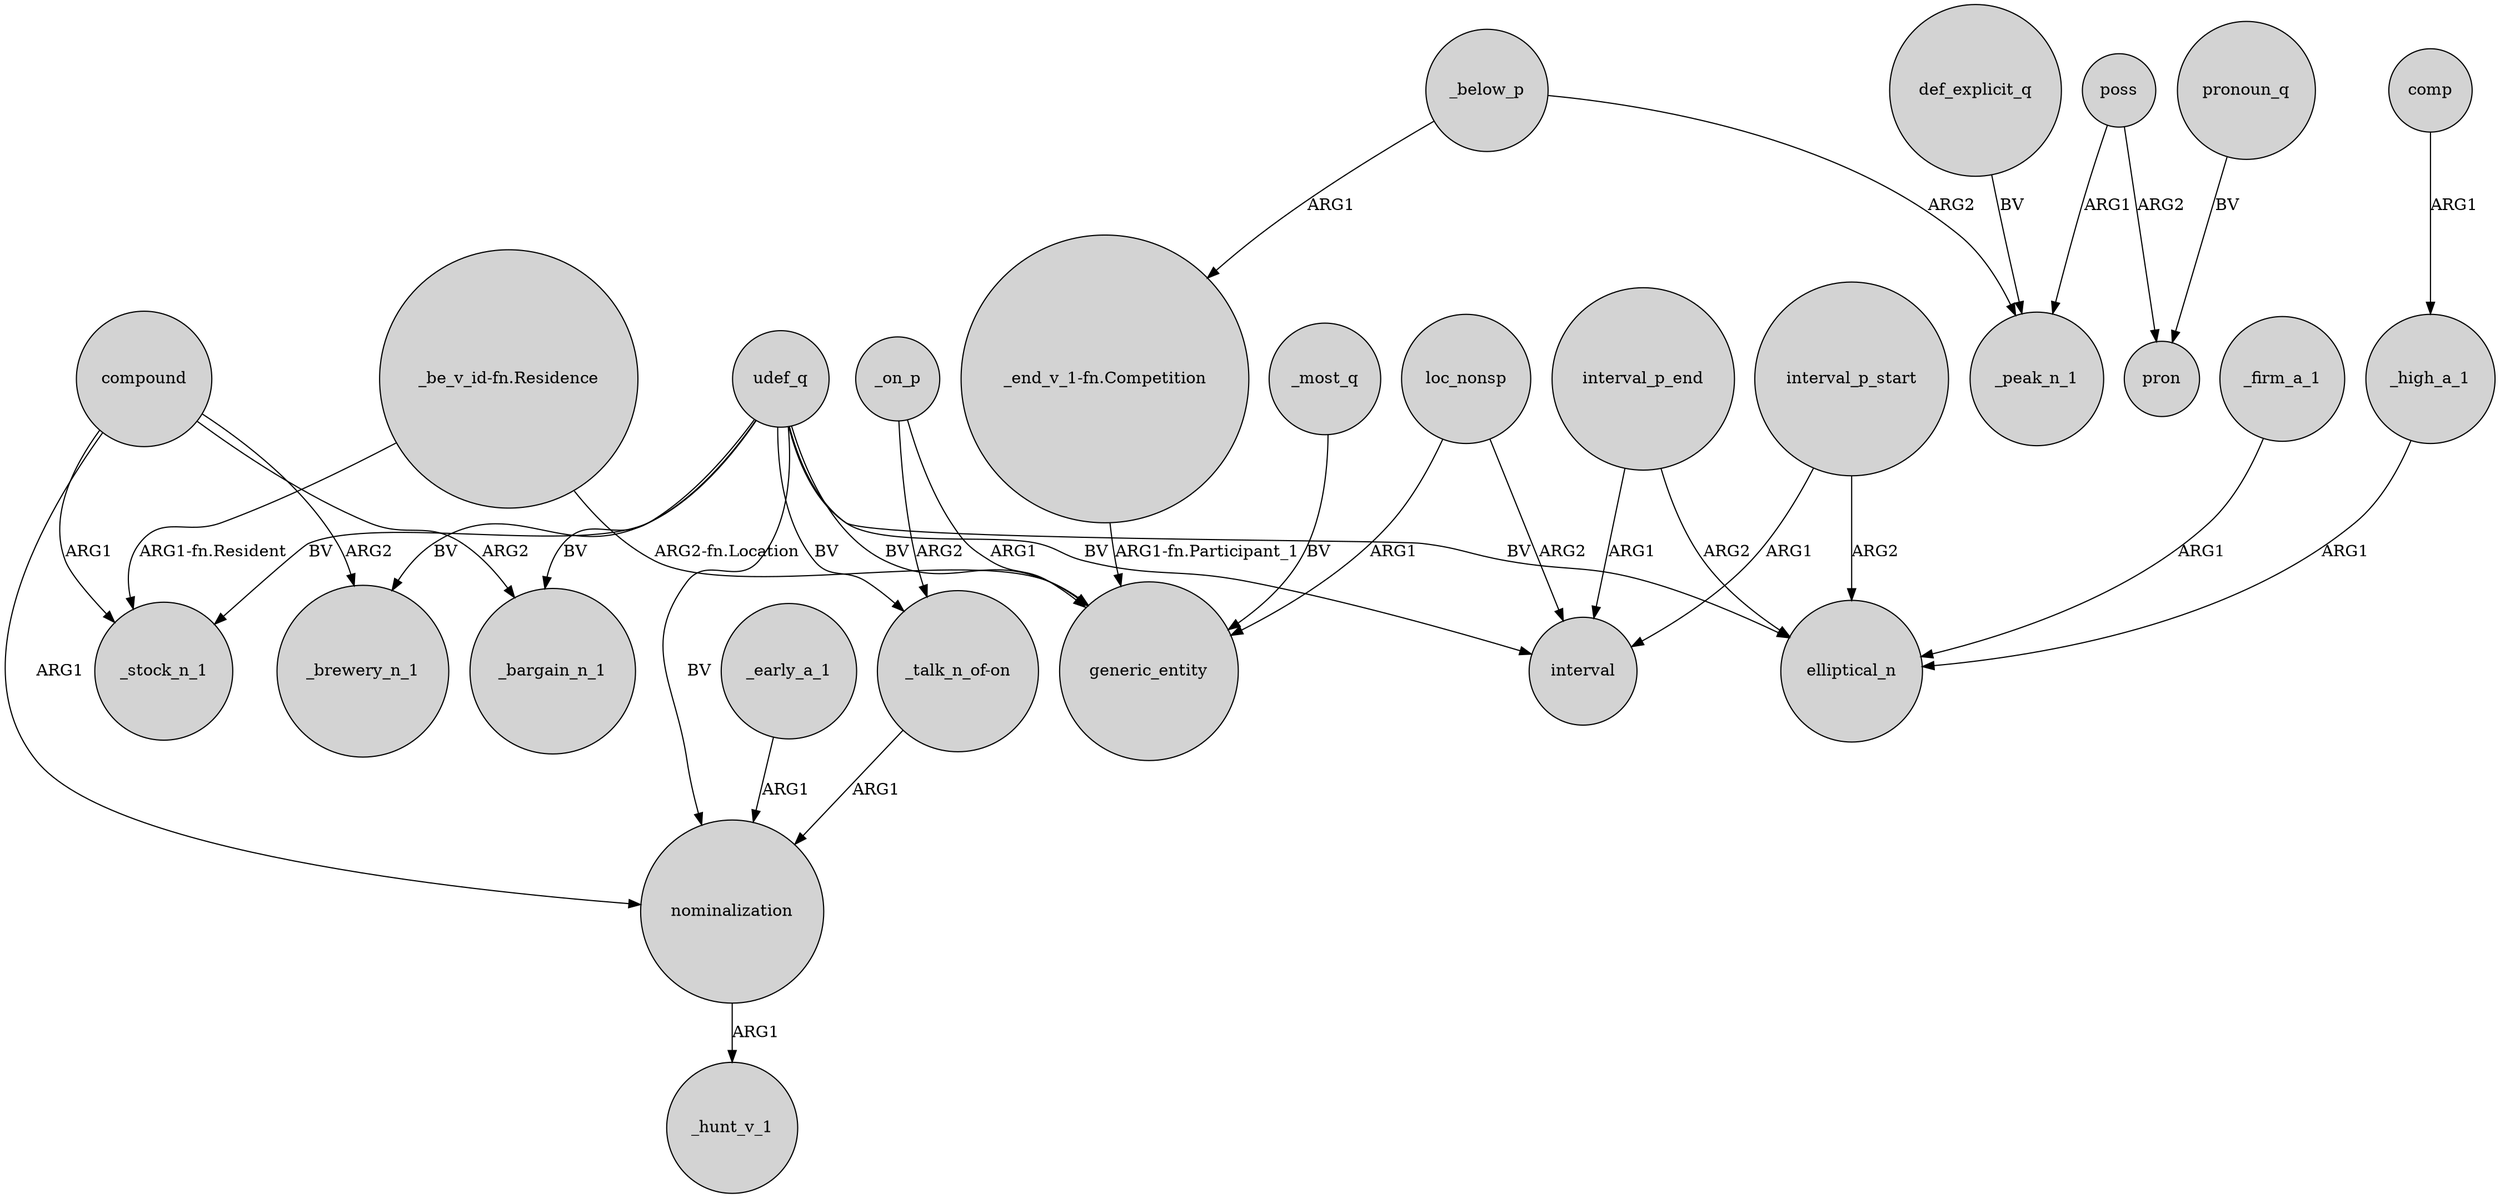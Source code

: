 digraph {
	node [shape=circle style=filled]
	"_be_v_id-fn.Residence" -> _stock_n_1 [label="ARG1-fn.Resident"]
	loc_nonsp -> interval [label=ARG2]
	interval_p_end -> elliptical_n [label=ARG2]
	_firm_a_1 -> elliptical_n [label=ARG1]
	def_explicit_q -> _peak_n_1 [label=BV]
	udef_q -> _brewery_n_1 [label=BV]
	interval_p_start -> elliptical_n [label=ARG2]
	"_talk_n_of-on" -> nominalization [label=ARG1]
	udef_q -> nominalization [label=BV]
	udef_q -> interval [label=BV]
	_below_p -> _peak_n_1 [label=ARG2]
	_early_a_1 -> nominalization [label=ARG1]
	_high_a_1 -> elliptical_n [label=ARG1]
	udef_q -> _bargain_n_1 [label=BV]
	interval_p_start -> interval [label=ARG1]
	udef_q -> generic_entity [label=BV]
	compound -> _stock_n_1 [label=ARG1]
	_on_p -> "_talk_n_of-on" [label=ARG2]
	pronoun_q -> pron [label=BV]
	compound -> nominalization [label=ARG1]
	_below_p -> "_end_v_1-fn.Competition" [label=ARG1]
	poss -> pron [label=ARG2]
	udef_q -> _stock_n_1 [label=BV]
	comp -> _high_a_1 [label=ARG1]
	interval_p_end -> interval [label=ARG1]
	poss -> _peak_n_1 [label=ARG1]
	udef_q -> elliptical_n [label=BV]
	nominalization -> _hunt_v_1 [label=ARG1]
	compound -> _brewery_n_1 [label=ARG2]
	_most_q -> generic_entity [label=BV]
	_on_p -> generic_entity [label=ARG1]
	loc_nonsp -> generic_entity [label=ARG1]
	compound -> _bargain_n_1 [label=ARG2]
	udef_q -> "_talk_n_of-on" [label=BV]
	"_be_v_id-fn.Residence" -> generic_entity [label="ARG2-fn.Location"]
	"_end_v_1-fn.Competition" -> generic_entity [label="ARG1-fn.Participant_1"]
}
